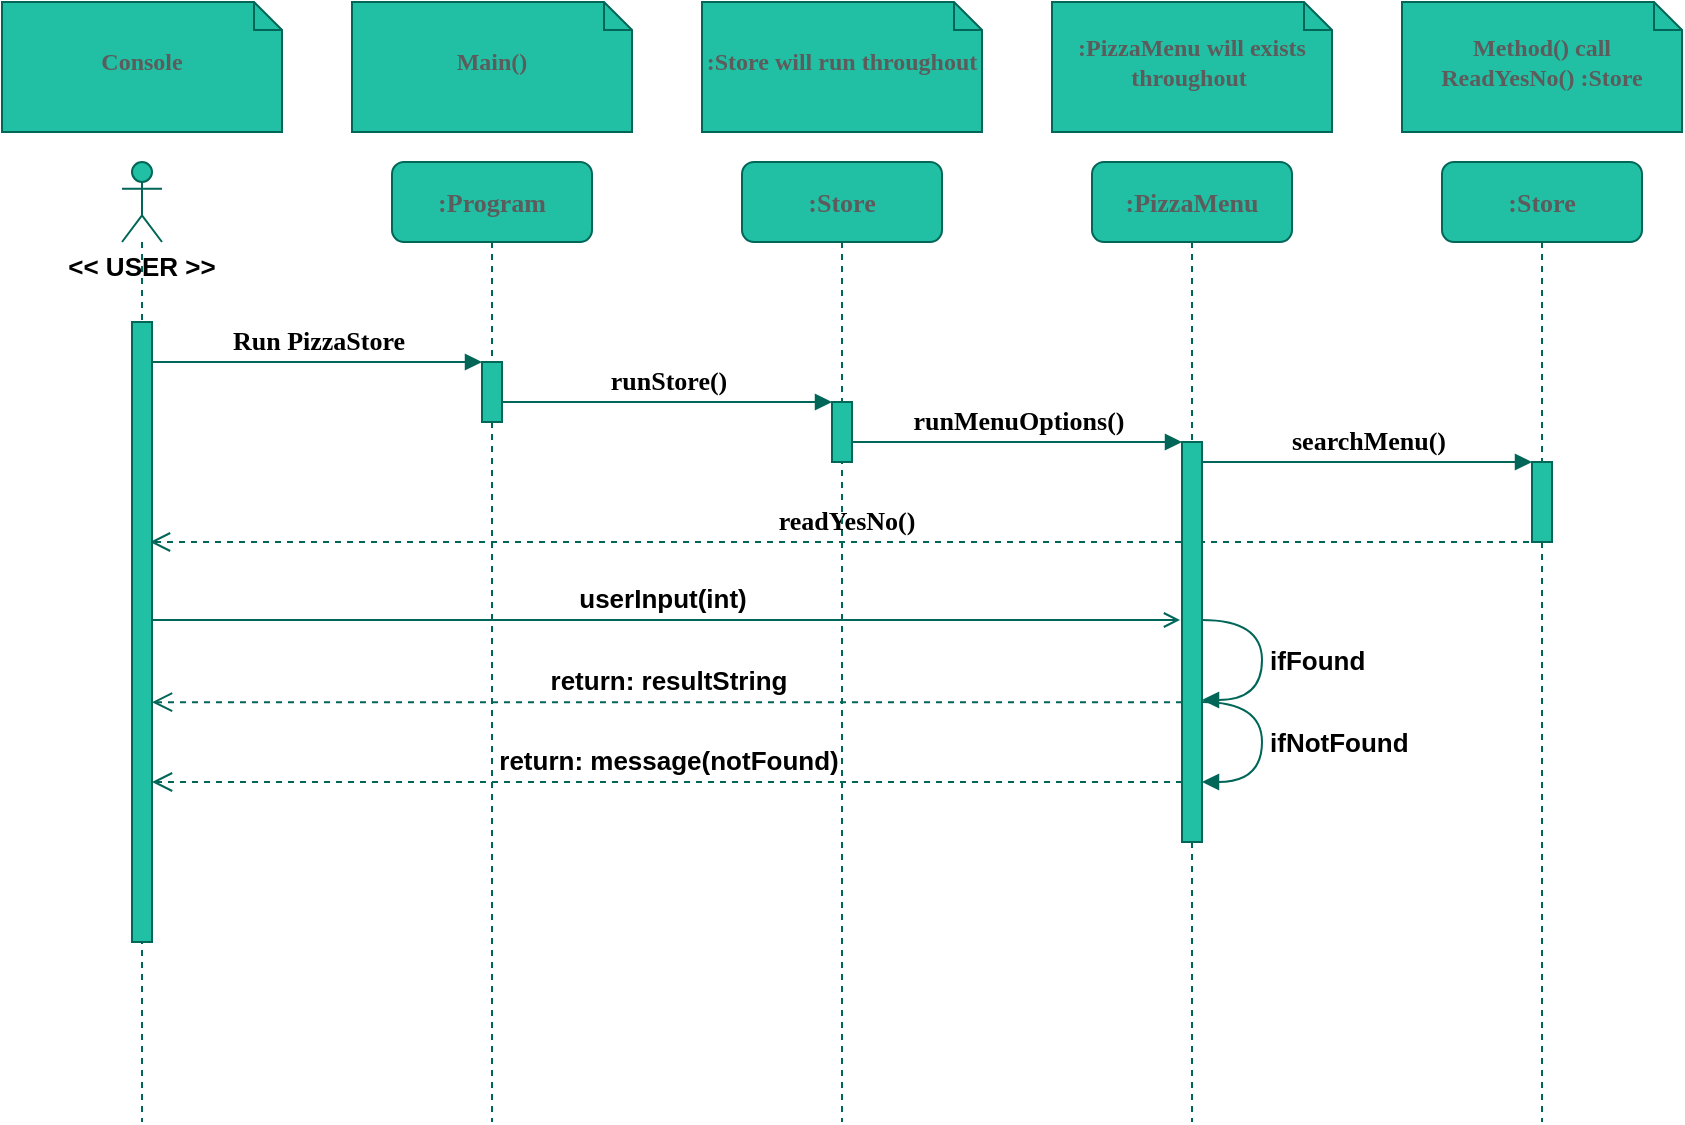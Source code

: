 <mxfile version="22.0.8" type="github">
  <diagram name="Page-1" id="13e1069c-82ec-6db2-03f1-153e76fe0fe0">
    <mxGraphModel dx="1433" dy="928" grid="1" gridSize="10" guides="1" tooltips="1" connect="1" arrows="1" fold="1" page="1" pageScale="1" pageWidth="1169" pageHeight="827" background="none" math="0" shadow="0">
      <root>
        <mxCell id="0" />
        <mxCell id="1" parent="0" />
        <mxCell id="7baba1c4bc27f4b0-17" value="runMenuOptions()" style="html=1;verticalAlign=bottom;endArrow=block;labelBackgroundColor=none;fontFamily=Verdana;fontSize=13;edgeStyle=elbowEdgeStyle;elbow=vertical;strokeColor=#006658;fontColor=default;fontStyle=1" parent="1" source="7baba1c4bc27f4b0-13" target="7baba1c4bc27f4b0-16" edge="1">
          <mxGeometry relative="1" as="geometry">
            <mxPoint x="655" y="354" as="sourcePoint" />
            <Array as="points">
              <mxPoint x="605" y="354" />
            </Array>
          </mxGeometry>
        </mxCell>
        <mxCell id="7baba1c4bc27f4b0-20" value="searchMenu()" style="html=1;verticalAlign=bottom;endArrow=block;entryX=0;entryY=0;labelBackgroundColor=none;fontFamily=Verdana;fontSize=13;edgeStyle=elbowEdgeStyle;elbow=vertical;strokeColor=#006658;fontColor=default;fontStyle=1" parent="1" source="7baba1c4bc27f4b0-16" target="7baba1c4bc27f4b0-19" edge="1">
          <mxGeometry relative="1" as="geometry">
            <mxPoint x="815" y="364" as="sourcePoint" />
          </mxGeometry>
        </mxCell>
        <mxCell id="7baba1c4bc27f4b0-11" value="Run PizzaStore" style="html=1;verticalAlign=bottom;endArrow=block;entryX=0;entryY=0;labelBackgroundColor=none;fontFamily=Verdana;fontSize=13;edgeStyle=elbowEdgeStyle;elbow=vertical;strokeColor=#006658;fontColor=default;fontStyle=1" parent="1" source="7baba1c4bc27f4b0-9" target="7baba1c4bc27f4b0-10" edge="1">
          <mxGeometry relative="1" as="geometry">
            <mxPoint x="355" y="324" as="sourcePoint" />
          </mxGeometry>
        </mxCell>
        <mxCell id="7baba1c4bc27f4b0-14" value="runStore()" style="html=1;verticalAlign=bottom;endArrow=block;entryX=0;entryY=0;labelBackgroundColor=none;fontFamily=Verdana;fontSize=13;edgeStyle=elbowEdgeStyle;elbow=vertical;strokeColor=#006658;fontColor=default;fontStyle=1" parent="1" source="7baba1c4bc27f4b0-10" target="7baba1c4bc27f4b0-13" edge="1">
          <mxGeometry relative="1" as="geometry">
            <mxPoint x="515" y="334" as="sourcePoint" />
          </mxGeometry>
        </mxCell>
        <mxCell id="7baba1c4bc27f4b0-40" value="Console" style="shape=note;whiteSpace=wrap;html=1;size=14;verticalAlign=middle;align=center;spacingTop=-6;rounded=0;shadow=0;comic=0;labelBackgroundColor=none;strokeWidth=1;fontFamily=Verdana;fontSize=12;fillColor=#21C0A5;strokeColor=#006658;fontColor=#5C5C5C;fontStyle=1" parent="1" vertex="1">
          <mxGeometry x="165" y="134" width="140" height="65" as="geometry" />
        </mxCell>
        <mxCell id="7baba1c4bc27f4b0-41" value="Main()" style="shape=note;whiteSpace=wrap;html=1;size=14;verticalAlign=middle;align=center;spacingTop=-6;rounded=0;shadow=0;comic=0;labelBackgroundColor=none;strokeWidth=1;fontFamily=Verdana;fontSize=12;fillColor=#21C0A5;strokeColor=#006658;fontColor=#5C5C5C;fontStyle=1" parent="1" vertex="1">
          <mxGeometry x="340" y="134" width="140" height="65" as="geometry" />
        </mxCell>
        <mxCell id="7baba1c4bc27f4b0-42" value=":Store will run throughout" style="shape=note;whiteSpace=wrap;html=1;size=14;verticalAlign=middle;align=center;spacingTop=-6;rounded=0;shadow=0;comic=0;labelBackgroundColor=none;strokeWidth=1;fontFamily=Verdana;fontSize=12;fillColor=#21C0A5;strokeColor=#006658;fontColor=#5C5C5C;fontStyle=1" parent="1" vertex="1">
          <mxGeometry x="515" y="134" width="140" height="65" as="geometry" />
        </mxCell>
        <mxCell id="7baba1c4bc27f4b0-43" value=":PizzaMenu will exists throughout&amp;nbsp;" style="shape=note;whiteSpace=wrap;html=1;size=14;verticalAlign=middle;align=center;spacingTop=-6;rounded=0;shadow=0;comic=0;labelBackgroundColor=none;strokeWidth=1;fontFamily=Verdana;fontSize=12;fillColor=#21C0A5;strokeColor=#006658;fontColor=#5C5C5C;fontStyle=1" parent="1" vertex="1">
          <mxGeometry x="690" y="134" width="140" height="65" as="geometry" />
        </mxCell>
        <mxCell id="7baba1c4bc27f4b0-44" value="Method() call ReadYesNo() :Store" style="shape=note;whiteSpace=wrap;html=1;size=14;verticalAlign=middle;align=center;spacingTop=-6;rounded=0;shadow=0;comic=0;labelBackgroundColor=none;strokeWidth=1;fontFamily=Verdana;fontSize=12;fillColor=#21C0A5;strokeColor=#006658;fontColor=#5C5C5C;fontStyle=1" parent="1" vertex="1">
          <mxGeometry x="865" y="134" width="140" height="65" as="geometry" />
        </mxCell>
        <mxCell id="7baba1c4bc27f4b0-21" value="readYesNo()" style="html=1;verticalAlign=bottom;endArrow=open;dashed=1;endSize=8;labelBackgroundColor=none;fontFamily=Verdana;fontSize=13;edgeStyle=elbowEdgeStyle;elbow=vertical;strokeColor=#006658;fontColor=default;fontStyle=1" parent="1" edge="1">
          <mxGeometry relative="1" as="geometry">
            <mxPoint x="239" y="404" as="targetPoint" />
            <Array as="points">
              <mxPoint x="815" y="404" />
              <mxPoint x="845" y="404" />
            </Array>
            <mxPoint x="934.5" y="404" as="sourcePoint" />
          </mxGeometry>
        </mxCell>
        <mxCell id="_Ka-3ppvNhgsYm56-xYQ-6" value="userInput(int)" style="html=1;verticalAlign=bottom;labelBackgroundColor=none;endArrow=open;endFill=0;rounded=0;strokeWidth=1;jumpSize=5;strokeColor=#006658;fontColor=default;fontStyle=1;fontSize=13;targetPerimeterSpacing=0;" edge="1" parent="1" source="KyJKAtGvloRyp1-fjpM2-8">
          <mxGeometry width="160" relative="1" as="geometry">
            <mxPoint x="240" y="443" as="sourcePoint" />
            <mxPoint x="754" y="443" as="targetPoint" />
          </mxGeometry>
        </mxCell>
        <mxCell id="_Ka-3ppvNhgsYm56-xYQ-10" value="return: message(notFound)" style="html=1;verticalAlign=bottom;endArrow=open;dashed=1;endSize=8;curved=0;rounded=0;targetPerimeterSpacing=0;sourcePerimeterSpacing=0;startSize=0;labelBackgroundColor=none;strokeColor=#006658;fontColor=default;fontStyle=1;fontSize=13;" edge="1" parent="1">
          <mxGeometry relative="1" as="geometry">
            <mxPoint x="755" y="524" as="sourcePoint" />
            <mxPoint x="240" y="524" as="targetPoint" />
          </mxGeometry>
        </mxCell>
        <mxCell id="7baba1c4bc27f4b0-2" value=":Program" style="shape=umlLifeline;perimeter=lifelinePerimeter;whiteSpace=wrap;html=1;container=1;collapsible=0;recursiveResize=0;outlineConnect=0;rounded=1;shadow=0;comic=0;labelBackgroundColor=none;strokeWidth=1;fontFamily=Verdana;fontSize=13;align=center;fillColor=#21C0A5;strokeColor=#006658;fontColor=#5C5C5C;fontStyle=1" parent="1" vertex="1">
          <mxGeometry x="360" y="214" width="100" height="480" as="geometry" />
        </mxCell>
        <mxCell id="7baba1c4bc27f4b0-10" value="" style="html=1;points=[];perimeter=orthogonalPerimeter;rounded=0;shadow=0;comic=0;labelBackgroundColor=none;strokeWidth=1;fontFamily=Verdana;fontSize=13;align=center;fillColor=#21C0A5;strokeColor=#006658;fontColor=#5C5C5C;fontStyle=1" parent="7baba1c4bc27f4b0-2" vertex="1">
          <mxGeometry x="45" y="100" width="10" height="30" as="geometry" />
        </mxCell>
        <mxCell id="7baba1c4bc27f4b0-3" value=":Store" style="shape=umlLifeline;perimeter=lifelinePerimeter;whiteSpace=wrap;html=1;container=1;collapsible=0;recursiveResize=0;outlineConnect=0;rounded=1;shadow=0;comic=0;labelBackgroundColor=none;strokeWidth=1;fontFamily=Verdana;fontSize=13;align=center;fillColor=#21C0A5;strokeColor=#006658;fontColor=#5C5C5C;fontStyle=1" parent="1" vertex="1">
          <mxGeometry x="535" y="214" width="100" height="480" as="geometry" />
        </mxCell>
        <mxCell id="7baba1c4bc27f4b0-13" value="" style="html=1;points=[];perimeter=orthogonalPerimeter;rounded=0;shadow=0;comic=0;labelBackgroundColor=none;strokeWidth=1;fontFamily=Verdana;fontSize=13;align=center;fillColor=#21C0A5;strokeColor=#006658;fontColor=#5C5C5C;fontStyle=1" parent="7baba1c4bc27f4b0-3" vertex="1">
          <mxGeometry x="45" y="120" width="10" height="30" as="geometry" />
        </mxCell>
        <mxCell id="7baba1c4bc27f4b0-4" value=":PizzaMenu" style="shape=umlLifeline;perimeter=lifelinePerimeter;whiteSpace=wrap;html=1;container=1;collapsible=0;recursiveResize=0;outlineConnect=0;rounded=1;shadow=0;comic=0;labelBackgroundColor=none;strokeWidth=1;fontFamily=Verdana;fontSize=13;align=center;fillColor=#21C0A5;strokeColor=#006658;fontColor=#5C5C5C;fontStyle=1" parent="1" vertex="1">
          <mxGeometry x="710" y="214" width="100" height="480" as="geometry" />
        </mxCell>
        <mxCell id="_Ka-3ppvNhgsYm56-xYQ-8" value="ifFound" style="html=1;align=left;spacingLeft=2;endArrow=block;edgeStyle=orthogonalEdgeStyle;curved=1;rounded=0;labelBackgroundColor=none;strokeColor=#006658;fontColor=default;fontStyle=1;fontSize=13;jumpSize=6;" edge="1" parent="7baba1c4bc27f4b0-4">
          <mxGeometry relative="1" as="geometry">
            <mxPoint x="55" y="229" as="sourcePoint" />
            <Array as="points">
              <mxPoint x="85" y="229" />
              <mxPoint x="85" y="269" />
            </Array>
            <mxPoint x="55" y="269" as="targetPoint" />
          </mxGeometry>
        </mxCell>
        <mxCell id="_Ka-3ppvNhgsYm56-xYQ-18" value="ifNotFound" style="html=1;align=left;spacingLeft=2;endArrow=block;edgeStyle=orthogonalEdgeStyle;curved=1;rounded=0;labelBackgroundColor=none;strokeColor=#006658;fontColor=default;fontStyle=1;fontSize=13;jumpSize=6;" edge="1" parent="7baba1c4bc27f4b0-4">
          <mxGeometry relative="1" as="geometry">
            <mxPoint x="55" y="270" as="sourcePoint" />
            <Array as="points">
              <mxPoint x="85" y="270" />
              <mxPoint x="85" y="310" />
            </Array>
            <mxPoint x="55" y="310" as="targetPoint" />
          </mxGeometry>
        </mxCell>
        <mxCell id="7baba1c4bc27f4b0-16" value="" style="html=1;points=[];perimeter=orthogonalPerimeter;rounded=0;shadow=0;comic=0;labelBackgroundColor=none;strokeWidth=1;fontFamily=Verdana;fontSize=13;align=center;fillColor=#21C0A5;strokeColor=#006658;fontColor=#5C5C5C;fontStyle=1" parent="7baba1c4bc27f4b0-4" vertex="1">
          <mxGeometry x="45" y="140" width="10" height="200" as="geometry" />
        </mxCell>
        <mxCell id="7baba1c4bc27f4b0-5" value=":Store" style="shape=umlLifeline;perimeter=lifelinePerimeter;whiteSpace=wrap;html=1;container=1;collapsible=0;recursiveResize=0;outlineConnect=0;rounded=1;shadow=0;comic=0;labelBackgroundColor=none;strokeWidth=1;fontFamily=Verdana;fontSize=13;align=center;fillColor=#21C0A5;strokeColor=#006658;fontColor=#5C5C5C;fontStyle=1" parent="1" vertex="1">
          <mxGeometry x="885" y="214" width="100" height="480" as="geometry" />
        </mxCell>
        <mxCell id="7baba1c4bc27f4b0-19" value="" style="html=1;points=[];perimeter=orthogonalPerimeter;rounded=0;shadow=0;comic=0;labelBackgroundColor=none;strokeWidth=1;fontFamily=Verdana;fontSize=13;align=center;fillColor=#21C0A5;strokeColor=#006658;fontColor=#5C5C5C;fontStyle=1" parent="1" vertex="1">
          <mxGeometry x="930" y="364" width="10" height="40" as="geometry" />
        </mxCell>
        <mxCell id="0Z-4yvtEVs7V2exSrzmo-2" value="" style="group;labelBackgroundColor=none;fontColor=#5C5C5C;fontStyle=1;fontSize=13;" parent="1" vertex="1" connectable="0">
          <mxGeometry x="195" y="214" width="80" height="480" as="geometry" />
        </mxCell>
        <mxCell id="_Ka-3ppvNhgsYm56-xYQ-9" value="return: resultString" style="html=1;verticalAlign=bottom;endArrow=open;dashed=1;endSize=8;curved=0;rounded=0;targetPerimeterSpacing=0;sourcePerimeterSpacing=0;startSize=0;labelBackgroundColor=none;strokeColor=#006658;fontColor=default;fontStyle=1;fontSize=13;" edge="1" parent="0Z-4yvtEVs7V2exSrzmo-2">
          <mxGeometry relative="1" as="geometry">
            <mxPoint x="560" y="270.11" as="sourcePoint" />
            <mxPoint x="45" y="270.11" as="targetPoint" />
          </mxGeometry>
        </mxCell>
        <mxCell id="KyJKAtGvloRyp1-fjpM2-8" value="" style="shape=umlLifeline;perimeter=lifelinePerimeter;whiteSpace=wrap;html=1;container=1;dropTarget=0;collapsible=0;recursiveResize=0;outlineConnect=0;portConstraint=eastwest;newEdgeStyle={&quot;curved&quot;:0,&quot;rounded&quot;:0};participant=umlActor;labelBackgroundColor=none;fillColor=#21C0A5;strokeColor=#006658;fontColor=#5C5C5C;fontStyle=1;fontSize=13;" parent="0Z-4yvtEVs7V2exSrzmo-2" vertex="1">
          <mxGeometry x="30" width="20" height="480" as="geometry" />
        </mxCell>
        <mxCell id="7baba1c4bc27f4b0-9" value="" style="html=1;points=[];perimeter=orthogonalPerimeter;rounded=0;shadow=0;comic=0;labelBackgroundColor=none;strokeWidth=1;fontFamily=Verdana;fontSize=13;align=center;fillColor=#21C0A5;strokeColor=#006658;fontColor=#5C5C5C;fontStyle=1" parent="0Z-4yvtEVs7V2exSrzmo-2" vertex="1">
          <mxGeometry x="35" y="80" width="10" height="310" as="geometry" />
        </mxCell>
        <mxCell id="0Z-4yvtEVs7V2exSrzmo-1" value="&lt;span style=&quot;font-size: 13px;&quot;&gt;&lt;font color=&quot;#000000&quot; style=&quot;font-size: 13px;&quot;&gt;&amp;lt;&amp;lt; USER &amp;gt;&amp;gt;&lt;/font&gt;&lt;/span&gt;" style="text;strokeColor=none;align=center;fillColor=none;html=1;verticalAlign=middle;whiteSpace=wrap;rounded=0;labelBackgroundColor=none;fontColor=#5C5C5C;fontStyle=1;fontSize=13;" parent="0Z-4yvtEVs7V2exSrzmo-2" vertex="1">
          <mxGeometry y="40" width="80" height="24" as="geometry" />
        </mxCell>
      </root>
    </mxGraphModel>
  </diagram>
</mxfile>
